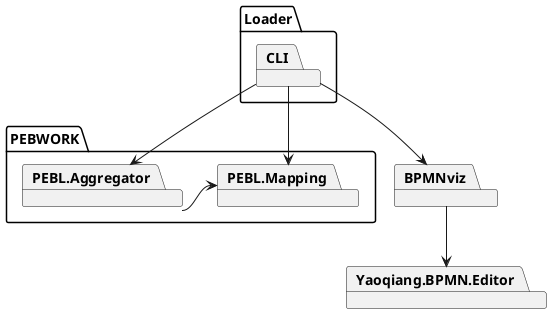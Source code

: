 @startuml
package Loader {
	package CLI
}

package PEBWORK {
	package PEBL.Mapping
	package PEBL.Aggregator
}
package BPMNviz
package Yaoqiang.BPMN.Editor
CLI --> PEBL.Mapping
CLI --> BPMNviz
PEBL.Aggregator -> PEBL.Mapping
CLI --> PEBL.Aggregator
BPMNviz --> Yaoqiang.BPMN.Editor

hide empty members
hide empty methods
hide circle

skinparam monochrome true
skinparam shadowing false
skinparam packageStyle rect
@enduml

